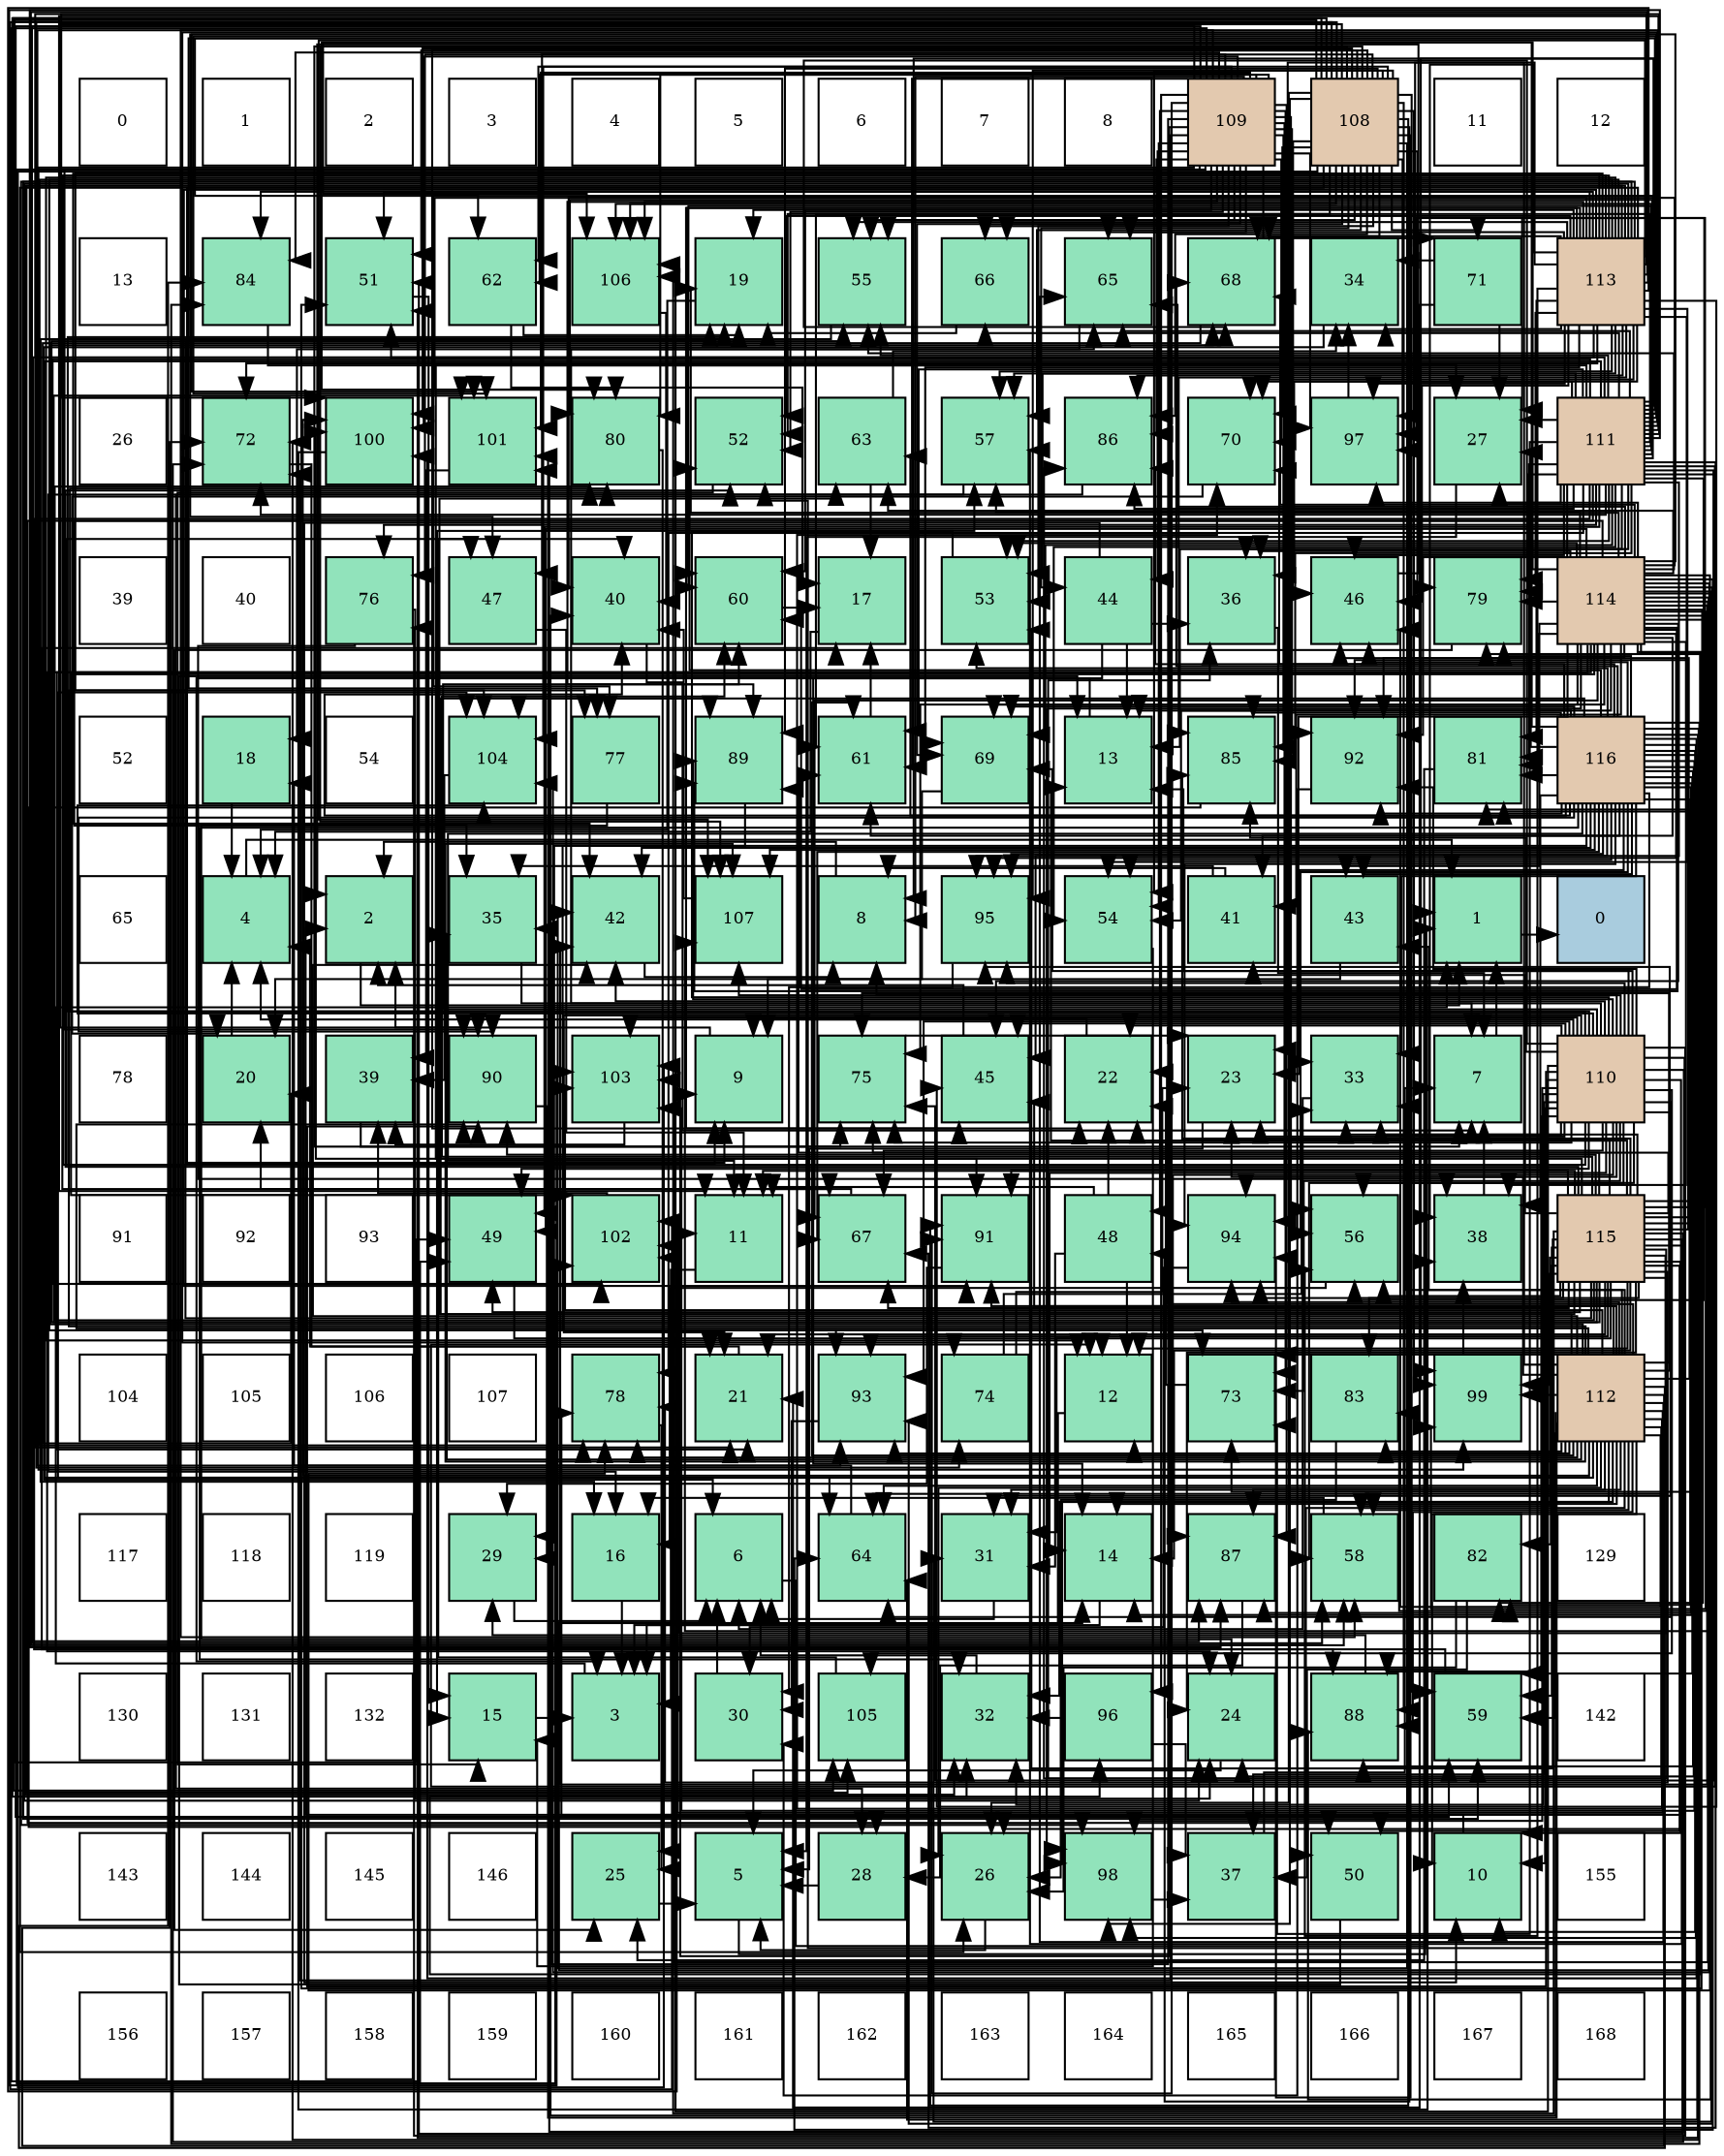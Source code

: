 digraph layout{
 rankdir=TB;
 splines=ortho;
 node [style=filled shape=square fixedsize=true width=0.6];
0[label="0", fontsize=8, fillcolor="#ffffff"];
1[label="1", fontsize=8, fillcolor="#ffffff"];
2[label="2", fontsize=8, fillcolor="#ffffff"];
3[label="3", fontsize=8, fillcolor="#ffffff"];
4[label="4", fontsize=8, fillcolor="#ffffff"];
5[label="5", fontsize=8, fillcolor="#ffffff"];
6[label="6", fontsize=8, fillcolor="#ffffff"];
7[label="7", fontsize=8, fillcolor="#ffffff"];
8[label="8", fontsize=8, fillcolor="#ffffff"];
9[label="109", fontsize=8, fillcolor="#e3c9af"];
10[label="108", fontsize=8, fillcolor="#e3c9af"];
11[label="11", fontsize=8, fillcolor="#ffffff"];
12[label="12", fontsize=8, fillcolor="#ffffff"];
13[label="13", fontsize=8, fillcolor="#ffffff"];
14[label="84", fontsize=8, fillcolor="#91e3bb"];
15[label="51", fontsize=8, fillcolor="#91e3bb"];
16[label="62", fontsize=8, fillcolor="#91e3bb"];
17[label="106", fontsize=8, fillcolor="#91e3bb"];
18[label="19", fontsize=8, fillcolor="#91e3bb"];
19[label="55", fontsize=8, fillcolor="#91e3bb"];
20[label="66", fontsize=8, fillcolor="#91e3bb"];
21[label="65", fontsize=8, fillcolor="#91e3bb"];
22[label="68", fontsize=8, fillcolor="#91e3bb"];
23[label="34", fontsize=8, fillcolor="#91e3bb"];
24[label="71", fontsize=8, fillcolor="#91e3bb"];
25[label="113", fontsize=8, fillcolor="#e3c9af"];
26[label="26", fontsize=8, fillcolor="#ffffff"];
27[label="72", fontsize=8, fillcolor="#91e3bb"];
28[label="100", fontsize=8, fillcolor="#91e3bb"];
29[label="101", fontsize=8, fillcolor="#91e3bb"];
30[label="80", fontsize=8, fillcolor="#91e3bb"];
31[label="52", fontsize=8, fillcolor="#91e3bb"];
32[label="63", fontsize=8, fillcolor="#91e3bb"];
33[label="57", fontsize=8, fillcolor="#91e3bb"];
34[label="86", fontsize=8, fillcolor="#91e3bb"];
35[label="70", fontsize=8, fillcolor="#91e3bb"];
36[label="97", fontsize=8, fillcolor="#91e3bb"];
37[label="27", fontsize=8, fillcolor="#91e3bb"];
38[label="111", fontsize=8, fillcolor="#e3c9af"];
39[label="39", fontsize=8, fillcolor="#ffffff"];
40[label="40", fontsize=8, fillcolor="#ffffff"];
41[label="76", fontsize=8, fillcolor="#91e3bb"];
42[label="47", fontsize=8, fillcolor="#91e3bb"];
43[label="40", fontsize=8, fillcolor="#91e3bb"];
44[label="60", fontsize=8, fillcolor="#91e3bb"];
45[label="17", fontsize=8, fillcolor="#91e3bb"];
46[label="53", fontsize=8, fillcolor="#91e3bb"];
47[label="44", fontsize=8, fillcolor="#91e3bb"];
48[label="36", fontsize=8, fillcolor="#91e3bb"];
49[label="46", fontsize=8, fillcolor="#91e3bb"];
50[label="79", fontsize=8, fillcolor="#91e3bb"];
51[label="114", fontsize=8, fillcolor="#e3c9af"];
52[label="52", fontsize=8, fillcolor="#ffffff"];
53[label="18", fontsize=8, fillcolor="#91e3bb"];
54[label="54", fontsize=8, fillcolor="#ffffff"];
55[label="104", fontsize=8, fillcolor="#91e3bb"];
56[label="77", fontsize=8, fillcolor="#91e3bb"];
57[label="89", fontsize=8, fillcolor="#91e3bb"];
58[label="61", fontsize=8, fillcolor="#91e3bb"];
59[label="69", fontsize=8, fillcolor="#91e3bb"];
60[label="13", fontsize=8, fillcolor="#91e3bb"];
61[label="85", fontsize=8, fillcolor="#91e3bb"];
62[label="92", fontsize=8, fillcolor="#91e3bb"];
63[label="81", fontsize=8, fillcolor="#91e3bb"];
64[label="116", fontsize=8, fillcolor="#e3c9af"];
65[label="65", fontsize=8, fillcolor="#ffffff"];
66[label="4", fontsize=8, fillcolor="#91e3bb"];
67[label="2", fontsize=8, fillcolor="#91e3bb"];
68[label="35", fontsize=8, fillcolor="#91e3bb"];
69[label="42", fontsize=8, fillcolor="#91e3bb"];
70[label="107", fontsize=8, fillcolor="#91e3bb"];
71[label="8", fontsize=8, fillcolor="#91e3bb"];
72[label="95", fontsize=8, fillcolor="#91e3bb"];
73[label="54", fontsize=8, fillcolor="#91e3bb"];
74[label="41", fontsize=8, fillcolor="#91e3bb"];
75[label="43", fontsize=8, fillcolor="#91e3bb"];
76[label="1", fontsize=8, fillcolor="#91e3bb"];
77[label="0", fontsize=8, fillcolor="#a9ccde"];
78[label="78", fontsize=8, fillcolor="#ffffff"];
79[label="20", fontsize=8, fillcolor="#91e3bb"];
80[label="39", fontsize=8, fillcolor="#91e3bb"];
81[label="90", fontsize=8, fillcolor="#91e3bb"];
82[label="103", fontsize=8, fillcolor="#91e3bb"];
83[label="9", fontsize=8, fillcolor="#91e3bb"];
84[label="75", fontsize=8, fillcolor="#91e3bb"];
85[label="45", fontsize=8, fillcolor="#91e3bb"];
86[label="22", fontsize=8, fillcolor="#91e3bb"];
87[label="23", fontsize=8, fillcolor="#91e3bb"];
88[label="33", fontsize=8, fillcolor="#91e3bb"];
89[label="7", fontsize=8, fillcolor="#91e3bb"];
90[label="110", fontsize=8, fillcolor="#e3c9af"];
91[label="91", fontsize=8, fillcolor="#ffffff"];
92[label="92", fontsize=8, fillcolor="#ffffff"];
93[label="93", fontsize=8, fillcolor="#ffffff"];
94[label="49", fontsize=8, fillcolor="#91e3bb"];
95[label="102", fontsize=8, fillcolor="#91e3bb"];
96[label="11", fontsize=8, fillcolor="#91e3bb"];
97[label="67", fontsize=8, fillcolor="#91e3bb"];
98[label="91", fontsize=8, fillcolor="#91e3bb"];
99[label="48", fontsize=8, fillcolor="#91e3bb"];
100[label="94", fontsize=8, fillcolor="#91e3bb"];
101[label="56", fontsize=8, fillcolor="#91e3bb"];
102[label="38", fontsize=8, fillcolor="#91e3bb"];
103[label="115", fontsize=8, fillcolor="#e3c9af"];
104[label="104", fontsize=8, fillcolor="#ffffff"];
105[label="105", fontsize=8, fillcolor="#ffffff"];
106[label="106", fontsize=8, fillcolor="#ffffff"];
107[label="107", fontsize=8, fillcolor="#ffffff"];
108[label="78", fontsize=8, fillcolor="#91e3bb"];
109[label="21", fontsize=8, fillcolor="#91e3bb"];
110[label="93", fontsize=8, fillcolor="#91e3bb"];
111[label="74", fontsize=8, fillcolor="#91e3bb"];
112[label="12", fontsize=8, fillcolor="#91e3bb"];
113[label="73", fontsize=8, fillcolor="#91e3bb"];
114[label="83", fontsize=8, fillcolor="#91e3bb"];
115[label="99", fontsize=8, fillcolor="#91e3bb"];
116[label="112", fontsize=8, fillcolor="#e3c9af"];
117[label="117", fontsize=8, fillcolor="#ffffff"];
118[label="118", fontsize=8, fillcolor="#ffffff"];
119[label="119", fontsize=8, fillcolor="#ffffff"];
120[label="29", fontsize=8, fillcolor="#91e3bb"];
121[label="16", fontsize=8, fillcolor="#91e3bb"];
122[label="6", fontsize=8, fillcolor="#91e3bb"];
123[label="64", fontsize=8, fillcolor="#91e3bb"];
124[label="31", fontsize=8, fillcolor="#91e3bb"];
125[label="14", fontsize=8, fillcolor="#91e3bb"];
126[label="87", fontsize=8, fillcolor="#91e3bb"];
127[label="58", fontsize=8, fillcolor="#91e3bb"];
128[label="82", fontsize=8, fillcolor="#91e3bb"];
129[label="129", fontsize=8, fillcolor="#ffffff"];
130[label="130", fontsize=8, fillcolor="#ffffff"];
131[label="131", fontsize=8, fillcolor="#ffffff"];
132[label="132", fontsize=8, fillcolor="#ffffff"];
133[label="15", fontsize=8, fillcolor="#91e3bb"];
134[label="3", fontsize=8, fillcolor="#91e3bb"];
135[label="30", fontsize=8, fillcolor="#91e3bb"];
136[label="105", fontsize=8, fillcolor="#91e3bb"];
137[label="32", fontsize=8, fillcolor="#91e3bb"];
138[label="96", fontsize=8, fillcolor="#91e3bb"];
139[label="24", fontsize=8, fillcolor="#91e3bb"];
140[label="88", fontsize=8, fillcolor="#91e3bb"];
141[label="59", fontsize=8, fillcolor="#91e3bb"];
142[label="142", fontsize=8, fillcolor="#ffffff"];
143[label="143", fontsize=8, fillcolor="#ffffff"];
144[label="144", fontsize=8, fillcolor="#ffffff"];
145[label="145", fontsize=8, fillcolor="#ffffff"];
146[label="146", fontsize=8, fillcolor="#ffffff"];
147[label="25", fontsize=8, fillcolor="#91e3bb"];
148[label="5", fontsize=8, fillcolor="#91e3bb"];
149[label="28", fontsize=8, fillcolor="#91e3bb"];
150[label="26", fontsize=8, fillcolor="#91e3bb"];
151[label="98", fontsize=8, fillcolor="#91e3bb"];
152[label="37", fontsize=8, fillcolor="#91e3bb"];
153[label="50", fontsize=8, fillcolor="#91e3bb"];
154[label="10", fontsize=8, fillcolor="#91e3bb"];
155[label="155", fontsize=8, fillcolor="#ffffff"];
156[label="156", fontsize=8, fillcolor="#ffffff"];
157[label="157", fontsize=8, fillcolor="#ffffff"];
158[label="158", fontsize=8, fillcolor="#ffffff"];
159[label="159", fontsize=8, fillcolor="#ffffff"];
160[label="160", fontsize=8, fillcolor="#ffffff"];
161[label="161", fontsize=8, fillcolor="#ffffff"];
162[label="162", fontsize=8, fillcolor="#ffffff"];
163[label="163", fontsize=8, fillcolor="#ffffff"];
164[label="164", fontsize=8, fillcolor="#ffffff"];
165[label="165", fontsize=8, fillcolor="#ffffff"];
166[label="166", fontsize=8, fillcolor="#ffffff"];
167[label="167", fontsize=8, fillcolor="#ffffff"];
168[label="168", fontsize=8, fillcolor="#ffffff"];
edge [constraint=false, style=vis];76 -> 77;
67 -> 76;
134 -> 76;
66 -> 76;
148 -> 76;
122 -> 76;
89 -> 76;
71 -> 67;
83 -> 67;
154 -> 67;
96 -> 134;
112 -> 134;
60 -> 134;
125 -> 134;
133 -> 134;
121 -> 134;
45 -> 66;
53 -> 66;
18 -> 66;
79 -> 66;
109 -> 66;
86 -> 66;
87 -> 148;
139 -> 148;
147 -> 148;
150 -> 148;
37 -> 148;
149 -> 148;
120 -> 122;
135 -> 122;
124 -> 122;
137 -> 122;
88 -> 122;
23 -> 122;
68 -> 89;
48 -> 89;
152 -> 89;
102 -> 89;
80 -> 89;
43 -> 89;
74 -> 71;
74 -> 68;
69 -> 71;
75 -> 83;
47 -> 154;
47 -> 60;
47 -> 125;
47 -> 48;
85 -> 67;
49 -> 67;
42 -> 96;
99 -> 96;
99 -> 112;
99 -> 86;
99 -> 124;
94 -> 112;
153 -> 60;
15 -> 133;
31 -> 133;
46 -> 133;
73 -> 133;
19 -> 121;
101 -> 121;
33 -> 121;
127 -> 121;
141 -> 45;
44 -> 45;
58 -> 45;
16 -> 45;
16 -> 18;
32 -> 45;
32 -> 23;
123 -> 53;
21 -> 53;
20 -> 18;
97 -> 79;
22 -> 79;
59 -> 79;
35 -> 79;
24 -> 109;
24 -> 37;
24 -> 23;
27 -> 109;
113 -> 86;
111 -> 87;
111 -> 88;
84 -> 87;
41 -> 139;
41 -> 102;
56 -> 139;
108 -> 147;
50 -> 147;
30 -> 147;
63 -> 147;
128 -> 150;
128 -> 152;
114 -> 150;
14 -> 37;
61 -> 149;
34 -> 149;
126 -> 149;
140 -> 120;
57 -> 120;
81 -> 120;
98 -> 120;
62 -> 135;
110 -> 135;
100 -> 135;
72 -> 135;
138 -> 137;
138 -> 152;
36 -> 23;
151 -> 152;
115 -> 102;
28 -> 102;
29 -> 80;
95 -> 80;
82 -> 80;
55 -> 80;
136 -> 43;
17 -> 43;
70 -> 43;
10 -> 83;
10 -> 150;
10 -> 69;
10 -> 47;
10 -> 85;
10 -> 49;
10 -> 42;
10 -> 99;
10 -> 94;
10 -> 15;
10 -> 73;
10 -> 19;
10 -> 33;
10 -> 141;
10 -> 58;
10 -> 16;
10 -> 20;
10 -> 22;
10 -> 59;
10 -> 35;
10 -> 24;
10 -> 111;
10 -> 84;
10 -> 50;
10 -> 34;
10 -> 140;
10 -> 57;
10 -> 81;
10 -> 98;
10 -> 100;
10 -> 72;
10 -> 138;
10 -> 36;
10 -> 151;
10 -> 115;
10 -> 28;
10 -> 95;
10 -> 82;
10 -> 136;
10 -> 17;
10 -> 70;
9 -> 71;
9 -> 83;
9 -> 68;
9 -> 47;
9 -> 99;
9 -> 94;
9 -> 31;
9 -> 46;
9 -> 73;
9 -> 19;
9 -> 101;
9 -> 127;
9 -> 141;
9 -> 44;
9 -> 58;
9 -> 16;
9 -> 21;
9 -> 20;
9 -> 35;
9 -> 24;
9 -> 27;
9 -> 113;
9 -> 41;
9 -> 30;
9 -> 14;
9 -> 61;
9 -> 34;
9 -> 126;
9 -> 81;
9 -> 98;
9 -> 62;
9 -> 110;
9 -> 100;
9 -> 138;
9 -> 36;
9 -> 115;
9 -> 28;
9 -> 29;
9 -> 95;
9 -> 55;
9 -> 17;
90 -> 71;
90 -> 83;
90 -> 154;
90 -> 60;
90 -> 125;
90 -> 18;
90 -> 109;
90 -> 86;
90 -> 87;
90 -> 150;
90 -> 124;
90 -> 137;
90 -> 88;
90 -> 152;
90 -> 69;
90 -> 85;
90 -> 42;
90 -> 94;
90 -> 31;
90 -> 101;
90 -> 33;
90 -> 127;
90 -> 44;
90 -> 123;
90 -> 21;
90 -> 97;
90 -> 22;
90 -> 59;
90 -> 113;
90 -> 84;
90 -> 41;
90 -> 108;
90 -> 30;
90 -> 61;
90 -> 126;
90 -> 140;
90 -> 57;
90 -> 81;
90 -> 62;
90 -> 110;
90 -> 100;
90 -> 72;
90 -> 151;
90 -> 29;
90 -> 82;
90 -> 55;
90 -> 136;
90 -> 17;
90 -> 70;
38 -> 71;
38 -> 96;
38 -> 112;
38 -> 60;
38 -> 109;
38 -> 37;
38 -> 68;
38 -> 48;
38 -> 49;
38 -> 42;
38 -> 94;
38 -> 15;
38 -> 31;
38 -> 46;
38 -> 73;
38 -> 19;
38 -> 101;
38 -> 33;
38 -> 127;
38 -> 44;
38 -> 58;
38 -> 16;
38 -> 123;
38 -> 21;
38 -> 20;
38 -> 97;
38 -> 59;
38 -> 35;
38 -> 27;
38 -> 113;
38 -> 111;
38 -> 84;
38 -> 41;
38 -> 56;
38 -> 108;
38 -> 50;
38 -> 30;
38 -> 63;
38 -> 61;
38 -> 34;
38 -> 126;
38 -> 140;
38 -> 98;
38 -> 62;
38 -> 72;
38 -> 36;
38 -> 115;
38 -> 29;
38 -> 95;
38 -> 17;
38 -> 70;
116 -> 154;
116 -> 112;
116 -> 125;
116 -> 86;
116 -> 87;
116 -> 150;
116 -> 124;
116 -> 137;
116 -> 88;
116 -> 68;
116 -> 48;
116 -> 43;
116 -> 69;
116 -> 75;
116 -> 85;
116 -> 49;
116 -> 153;
116 -> 127;
116 -> 141;
116 -> 58;
116 -> 123;
116 -> 21;
116 -> 22;
116 -> 35;
116 -> 27;
116 -> 113;
116 -> 84;
116 -> 56;
116 -> 108;
116 -> 63;
116 -> 114;
116 -> 14;
116 -> 126;
116 -> 140;
116 -> 57;
116 -> 81;
116 -> 98;
116 -> 110;
116 -> 100;
116 -> 72;
116 -> 36;
116 -> 151;
116 -> 115;
116 -> 28;
116 -> 29;
116 -> 95;
116 -> 82;
116 -> 55;
116 -> 70;
25 -> 83;
25 -> 96;
25 -> 112;
25 -> 18;
25 -> 86;
25 -> 87;
25 -> 139;
25 -> 150;
25 -> 137;
25 -> 23;
25 -> 48;
25 -> 102;
25 -> 69;
25 -> 85;
25 -> 49;
25 -> 15;
25 -> 31;
25 -> 46;
25 -> 73;
25 -> 19;
25 -> 101;
25 -> 33;
25 -> 127;
25 -> 141;
25 -> 44;
25 -> 21;
25 -> 97;
25 -> 22;
25 -> 59;
25 -> 35;
25 -> 27;
25 -> 113;
25 -> 56;
25 -> 108;
25 -> 50;
25 -> 30;
25 -> 63;
25 -> 14;
25 -> 61;
25 -> 34;
25 -> 126;
25 -> 57;
25 -> 98;
25 -> 62;
25 -> 36;
25 -> 151;
25 -> 28;
25 -> 82;
25 -> 55;
25 -> 136;
25 -> 70;
51 -> 125;
51 -> 18;
51 -> 109;
51 -> 139;
51 -> 37;
51 -> 124;
51 -> 137;
51 -> 88;
51 -> 48;
51 -> 102;
51 -> 43;
51 -> 74;
51 -> 69;
51 -> 75;
51 -> 85;
51 -> 94;
51 -> 153;
51 -> 15;
51 -> 46;
51 -> 73;
51 -> 19;
51 -> 33;
51 -> 44;
51 -> 58;
51 -> 32;
51 -> 123;
51 -> 21;
51 -> 97;
51 -> 22;
51 -> 59;
51 -> 113;
51 -> 84;
51 -> 108;
51 -> 50;
51 -> 63;
51 -> 128;
51 -> 114;
51 -> 140;
51 -> 57;
51 -> 62;
51 -> 110;
51 -> 72;
51 -> 151;
51 -> 115;
51 -> 29;
51 -> 95;
51 -> 82;
51 -> 55;
51 -> 17;
103 -> 154;
103 -> 96;
103 -> 112;
103 -> 60;
103 -> 125;
103 -> 18;
103 -> 109;
103 -> 86;
103 -> 139;
103 -> 37;
103 -> 124;
103 -> 88;
103 -> 74;
103 -> 49;
103 -> 94;
103 -> 153;
103 -> 15;
103 -> 31;
103 -> 46;
103 -> 19;
103 -> 101;
103 -> 33;
103 -> 127;
103 -> 141;
103 -> 44;
103 -> 58;
103 -> 32;
103 -> 123;
103 -> 97;
103 -> 27;
103 -> 84;
103 -> 108;
103 -> 50;
103 -> 30;
103 -> 63;
103 -> 128;
103 -> 114;
103 -> 61;
103 -> 34;
103 -> 81;
103 -> 98;
103 -> 110;
103 -> 100;
103 -> 36;
103 -> 115;
103 -> 28;
103 -> 29;
103 -> 95;
103 -> 17;
64 -> 154;
64 -> 96;
64 -> 60;
64 -> 125;
64 -> 87;
64 -> 139;
64 -> 37;
64 -> 137;
64 -> 88;
64 -> 102;
64 -> 43;
64 -> 74;
64 -> 69;
64 -> 75;
64 -> 85;
64 -> 49;
64 -> 15;
64 -> 31;
64 -> 46;
64 -> 73;
64 -> 101;
64 -> 141;
64 -> 32;
64 -> 123;
64 -> 97;
64 -> 22;
64 -> 59;
64 -> 35;
64 -> 27;
64 -> 50;
64 -> 30;
64 -> 63;
64 -> 128;
64 -> 14;
64 -> 61;
64 -> 34;
64 -> 126;
64 -> 140;
64 -> 57;
64 -> 81;
64 -> 62;
64 -> 110;
64 -> 100;
64 -> 72;
64 -> 151;
64 -> 28;
64 -> 82;
64 -> 55;
64 -> 70;
edge [constraint=true, style=invis];
0 -> 13 -> 26 -> 39 -> 52 -> 65 -> 78 -> 91 -> 104 -> 117 -> 130 -> 143 -> 156;
1 -> 14 -> 27 -> 40 -> 53 -> 66 -> 79 -> 92 -> 105 -> 118 -> 131 -> 144 -> 157;
2 -> 15 -> 28 -> 41 -> 54 -> 67 -> 80 -> 93 -> 106 -> 119 -> 132 -> 145 -> 158;
3 -> 16 -> 29 -> 42 -> 55 -> 68 -> 81 -> 94 -> 107 -> 120 -> 133 -> 146 -> 159;
4 -> 17 -> 30 -> 43 -> 56 -> 69 -> 82 -> 95 -> 108 -> 121 -> 134 -> 147 -> 160;
5 -> 18 -> 31 -> 44 -> 57 -> 70 -> 83 -> 96 -> 109 -> 122 -> 135 -> 148 -> 161;
6 -> 19 -> 32 -> 45 -> 58 -> 71 -> 84 -> 97 -> 110 -> 123 -> 136 -> 149 -> 162;
7 -> 20 -> 33 -> 46 -> 59 -> 72 -> 85 -> 98 -> 111 -> 124 -> 137 -> 150 -> 163;
8 -> 21 -> 34 -> 47 -> 60 -> 73 -> 86 -> 99 -> 112 -> 125 -> 138 -> 151 -> 164;
9 -> 22 -> 35 -> 48 -> 61 -> 74 -> 87 -> 100 -> 113 -> 126 -> 139 -> 152 -> 165;
10 -> 23 -> 36 -> 49 -> 62 -> 75 -> 88 -> 101 -> 114 -> 127 -> 140 -> 153 -> 166;
11 -> 24 -> 37 -> 50 -> 63 -> 76 -> 89 -> 102 -> 115 -> 128 -> 141 -> 154 -> 167;
12 -> 25 -> 38 -> 51 -> 64 -> 77 -> 90 -> 103 -> 116 -> 129 -> 142 -> 155 -> 168;
rank = same {0 -> 1 -> 2 -> 3 -> 4 -> 5 -> 6 -> 7 -> 8 -> 9 -> 10 -> 11 -> 12};
rank = same {13 -> 14 -> 15 -> 16 -> 17 -> 18 -> 19 -> 20 -> 21 -> 22 -> 23 -> 24 -> 25};
rank = same {26 -> 27 -> 28 -> 29 -> 30 -> 31 -> 32 -> 33 -> 34 -> 35 -> 36 -> 37 -> 38};
rank = same {39 -> 40 -> 41 -> 42 -> 43 -> 44 -> 45 -> 46 -> 47 -> 48 -> 49 -> 50 -> 51};
rank = same {52 -> 53 -> 54 -> 55 -> 56 -> 57 -> 58 -> 59 -> 60 -> 61 -> 62 -> 63 -> 64};
rank = same {65 -> 66 -> 67 -> 68 -> 69 -> 70 -> 71 -> 72 -> 73 -> 74 -> 75 -> 76 -> 77};
rank = same {78 -> 79 -> 80 -> 81 -> 82 -> 83 -> 84 -> 85 -> 86 -> 87 -> 88 -> 89 -> 90};
rank = same {91 -> 92 -> 93 -> 94 -> 95 -> 96 -> 97 -> 98 -> 99 -> 100 -> 101 -> 102 -> 103};
rank = same {104 -> 105 -> 106 -> 107 -> 108 -> 109 -> 110 -> 111 -> 112 -> 113 -> 114 -> 115 -> 116};
rank = same {117 -> 118 -> 119 -> 120 -> 121 -> 122 -> 123 -> 124 -> 125 -> 126 -> 127 -> 128 -> 129};
rank = same {130 -> 131 -> 132 -> 133 -> 134 -> 135 -> 136 -> 137 -> 138 -> 139 -> 140 -> 141 -> 142};
rank = same {143 -> 144 -> 145 -> 146 -> 147 -> 148 -> 149 -> 150 -> 151 -> 152 -> 153 -> 154 -> 155};
rank = same {156 -> 157 -> 158 -> 159 -> 160 -> 161 -> 162 -> 163 -> 164 -> 165 -> 166 -> 167 -> 168};
}
